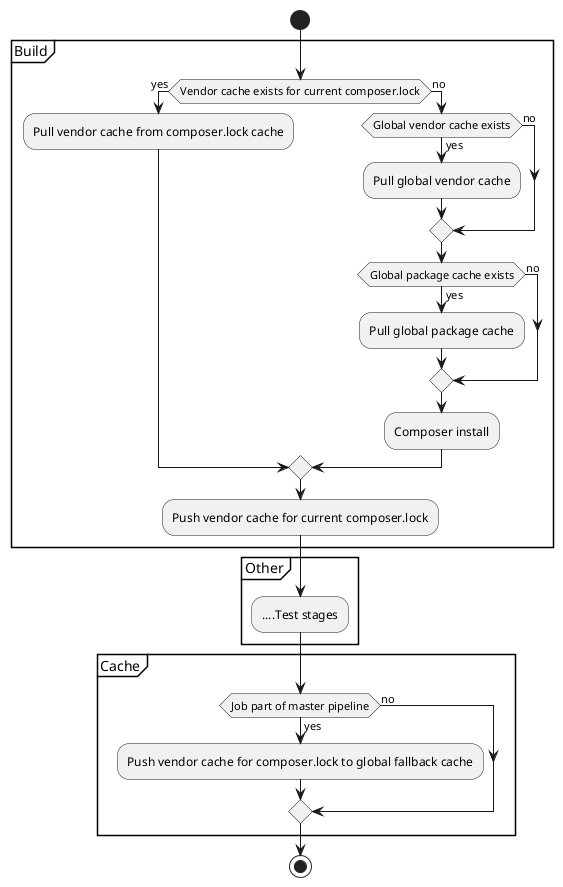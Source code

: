 @startuml

start
    partition "Build" {
        if (Vendor cache exists for current composer.lock) then (yes)
            :Pull vendor cache from composer.lock cache;
        else (no)
            if (Global vendor cache exists) then (yes)
                :Pull global vendor cache;
            else (no)
            endif
            if (Global package cache exists) then (yes)
                :Pull global package cache;
            else (no)
            endif
            :Composer install;
        endif
        :Push vendor cache for current composer.lock;
    }
    partition "Other" {
        :....Test stages;
    }
    partition "Cache" {
        if (Job part of master pipeline) then (yes)
            :Push vendor cache for composer.lock to global fallback cache;
        else (no)
        endif
    }
stop

@enduml